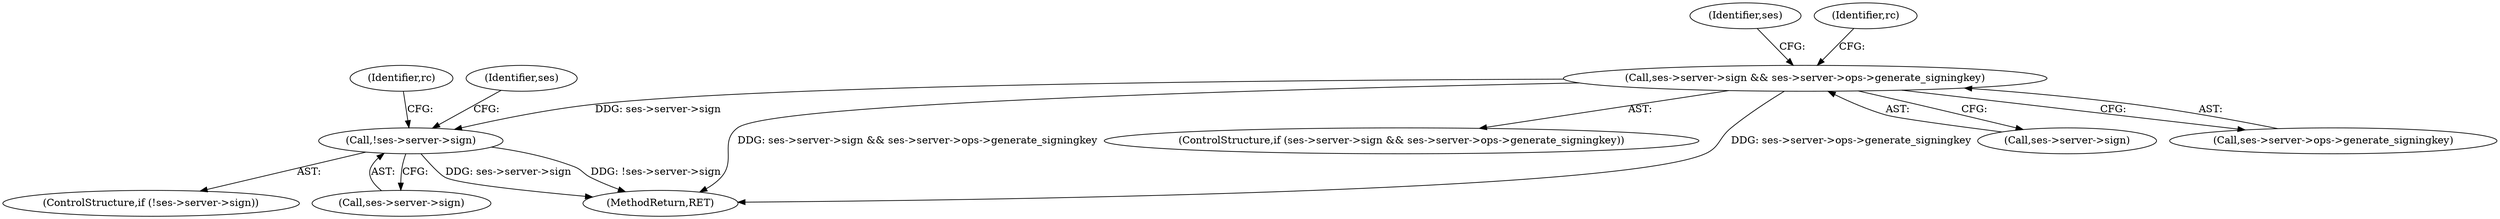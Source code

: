 digraph "0_linux_cabfb3680f78981d26c078a26e5c748531257ebb_1@pointer" {
"1000121" [label="(Call,ses->server->sign && ses->server->ops->generate_signingkey)"];
"1000216" [label="(Call,!ses->server->sign)"];
"1000122" [label="(Call,ses->server->sign)"];
"1000216" [label="(Call,!ses->server->sign)"];
"1000121" [label="(Call,ses->server->sign && ses->server->ops->generate_signingkey)"];
"1000226" [label="(Identifier,ses)"];
"1000120" [label="(ControlStructure,if (ses->server->sign && ses->server->ops->generate_signingkey))"];
"1000217" [label="(Call,ses->server->sign)"];
"1000170" [label="(Identifier,ses)"];
"1000136" [label="(Identifier,rc)"];
"1000237" [label="(Identifier,rc)"];
"1000238" [label="(MethodReturn,RET)"];
"1000127" [label="(Call,ses->server->ops->generate_signingkey)"];
"1000215" [label="(ControlStructure,if (!ses->server->sign))"];
"1000121" -> "1000120"  [label="AST: "];
"1000121" -> "1000122"  [label="CFG: "];
"1000121" -> "1000127"  [label="CFG: "];
"1000122" -> "1000121"  [label="AST: "];
"1000127" -> "1000121"  [label="AST: "];
"1000136" -> "1000121"  [label="CFG: "];
"1000170" -> "1000121"  [label="CFG: "];
"1000121" -> "1000238"  [label="DDG: ses->server->sign && ses->server->ops->generate_signingkey"];
"1000121" -> "1000238"  [label="DDG: ses->server->ops->generate_signingkey"];
"1000121" -> "1000216"  [label="DDG: ses->server->sign"];
"1000216" -> "1000215"  [label="AST: "];
"1000216" -> "1000217"  [label="CFG: "];
"1000217" -> "1000216"  [label="AST: "];
"1000226" -> "1000216"  [label="CFG: "];
"1000237" -> "1000216"  [label="CFG: "];
"1000216" -> "1000238"  [label="DDG: !ses->server->sign"];
"1000216" -> "1000238"  [label="DDG: ses->server->sign"];
}
